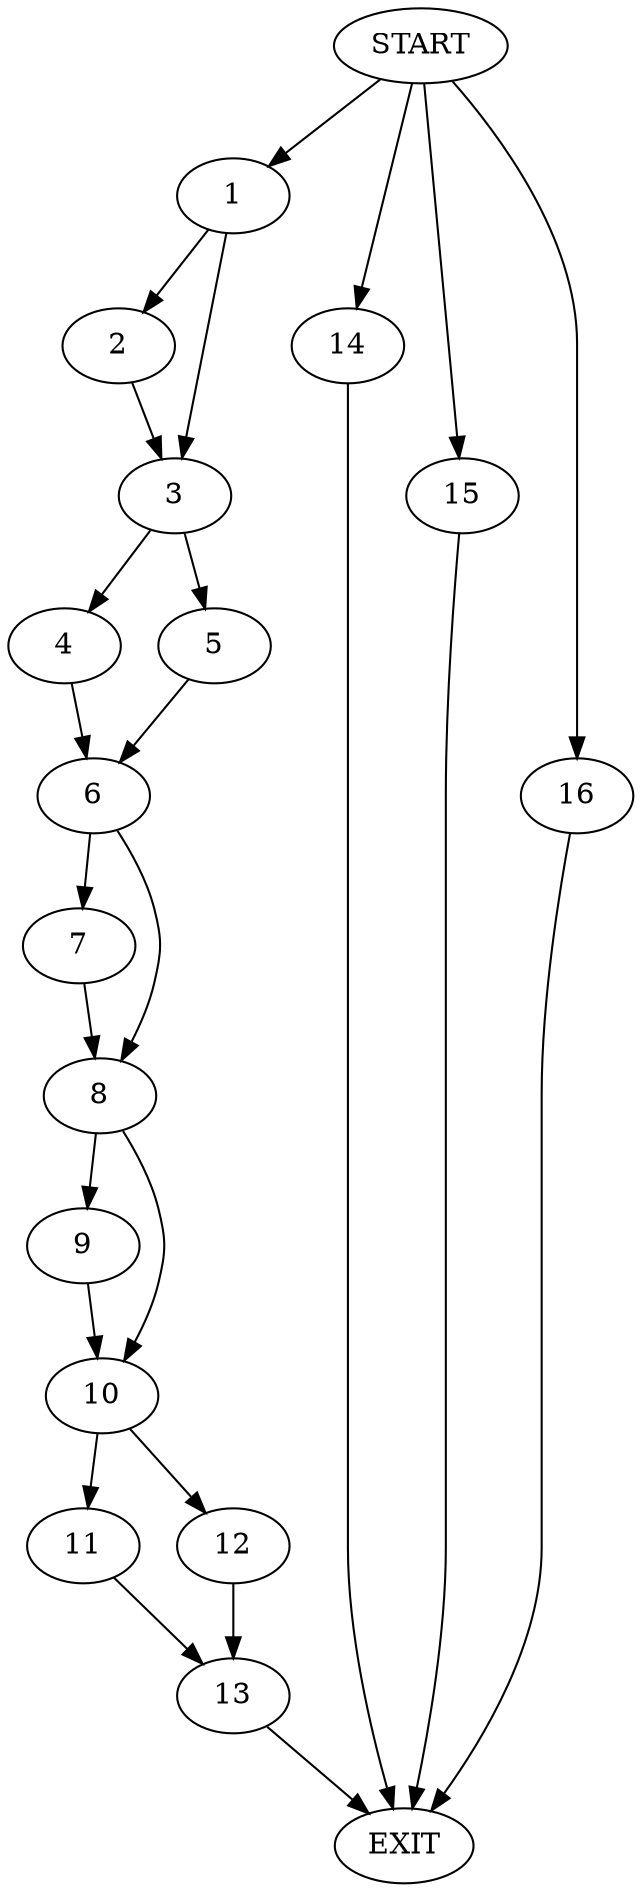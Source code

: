 digraph {
0 [label="START"]
17 [label="EXIT"]
0 -> 1
1 -> 2
1 -> 3
3 -> 4
3 -> 5
2 -> 3
5 -> 6
4 -> 6
6 -> 7
6 -> 8
7 -> 8
8 -> 9
8 -> 10
9 -> 10
10 -> 11
10 -> 12
11 -> 13
12 -> 13
13 -> 17
0 -> 14
14 -> 17
0 -> 15
15 -> 17
0 -> 16
16 -> 17
}
